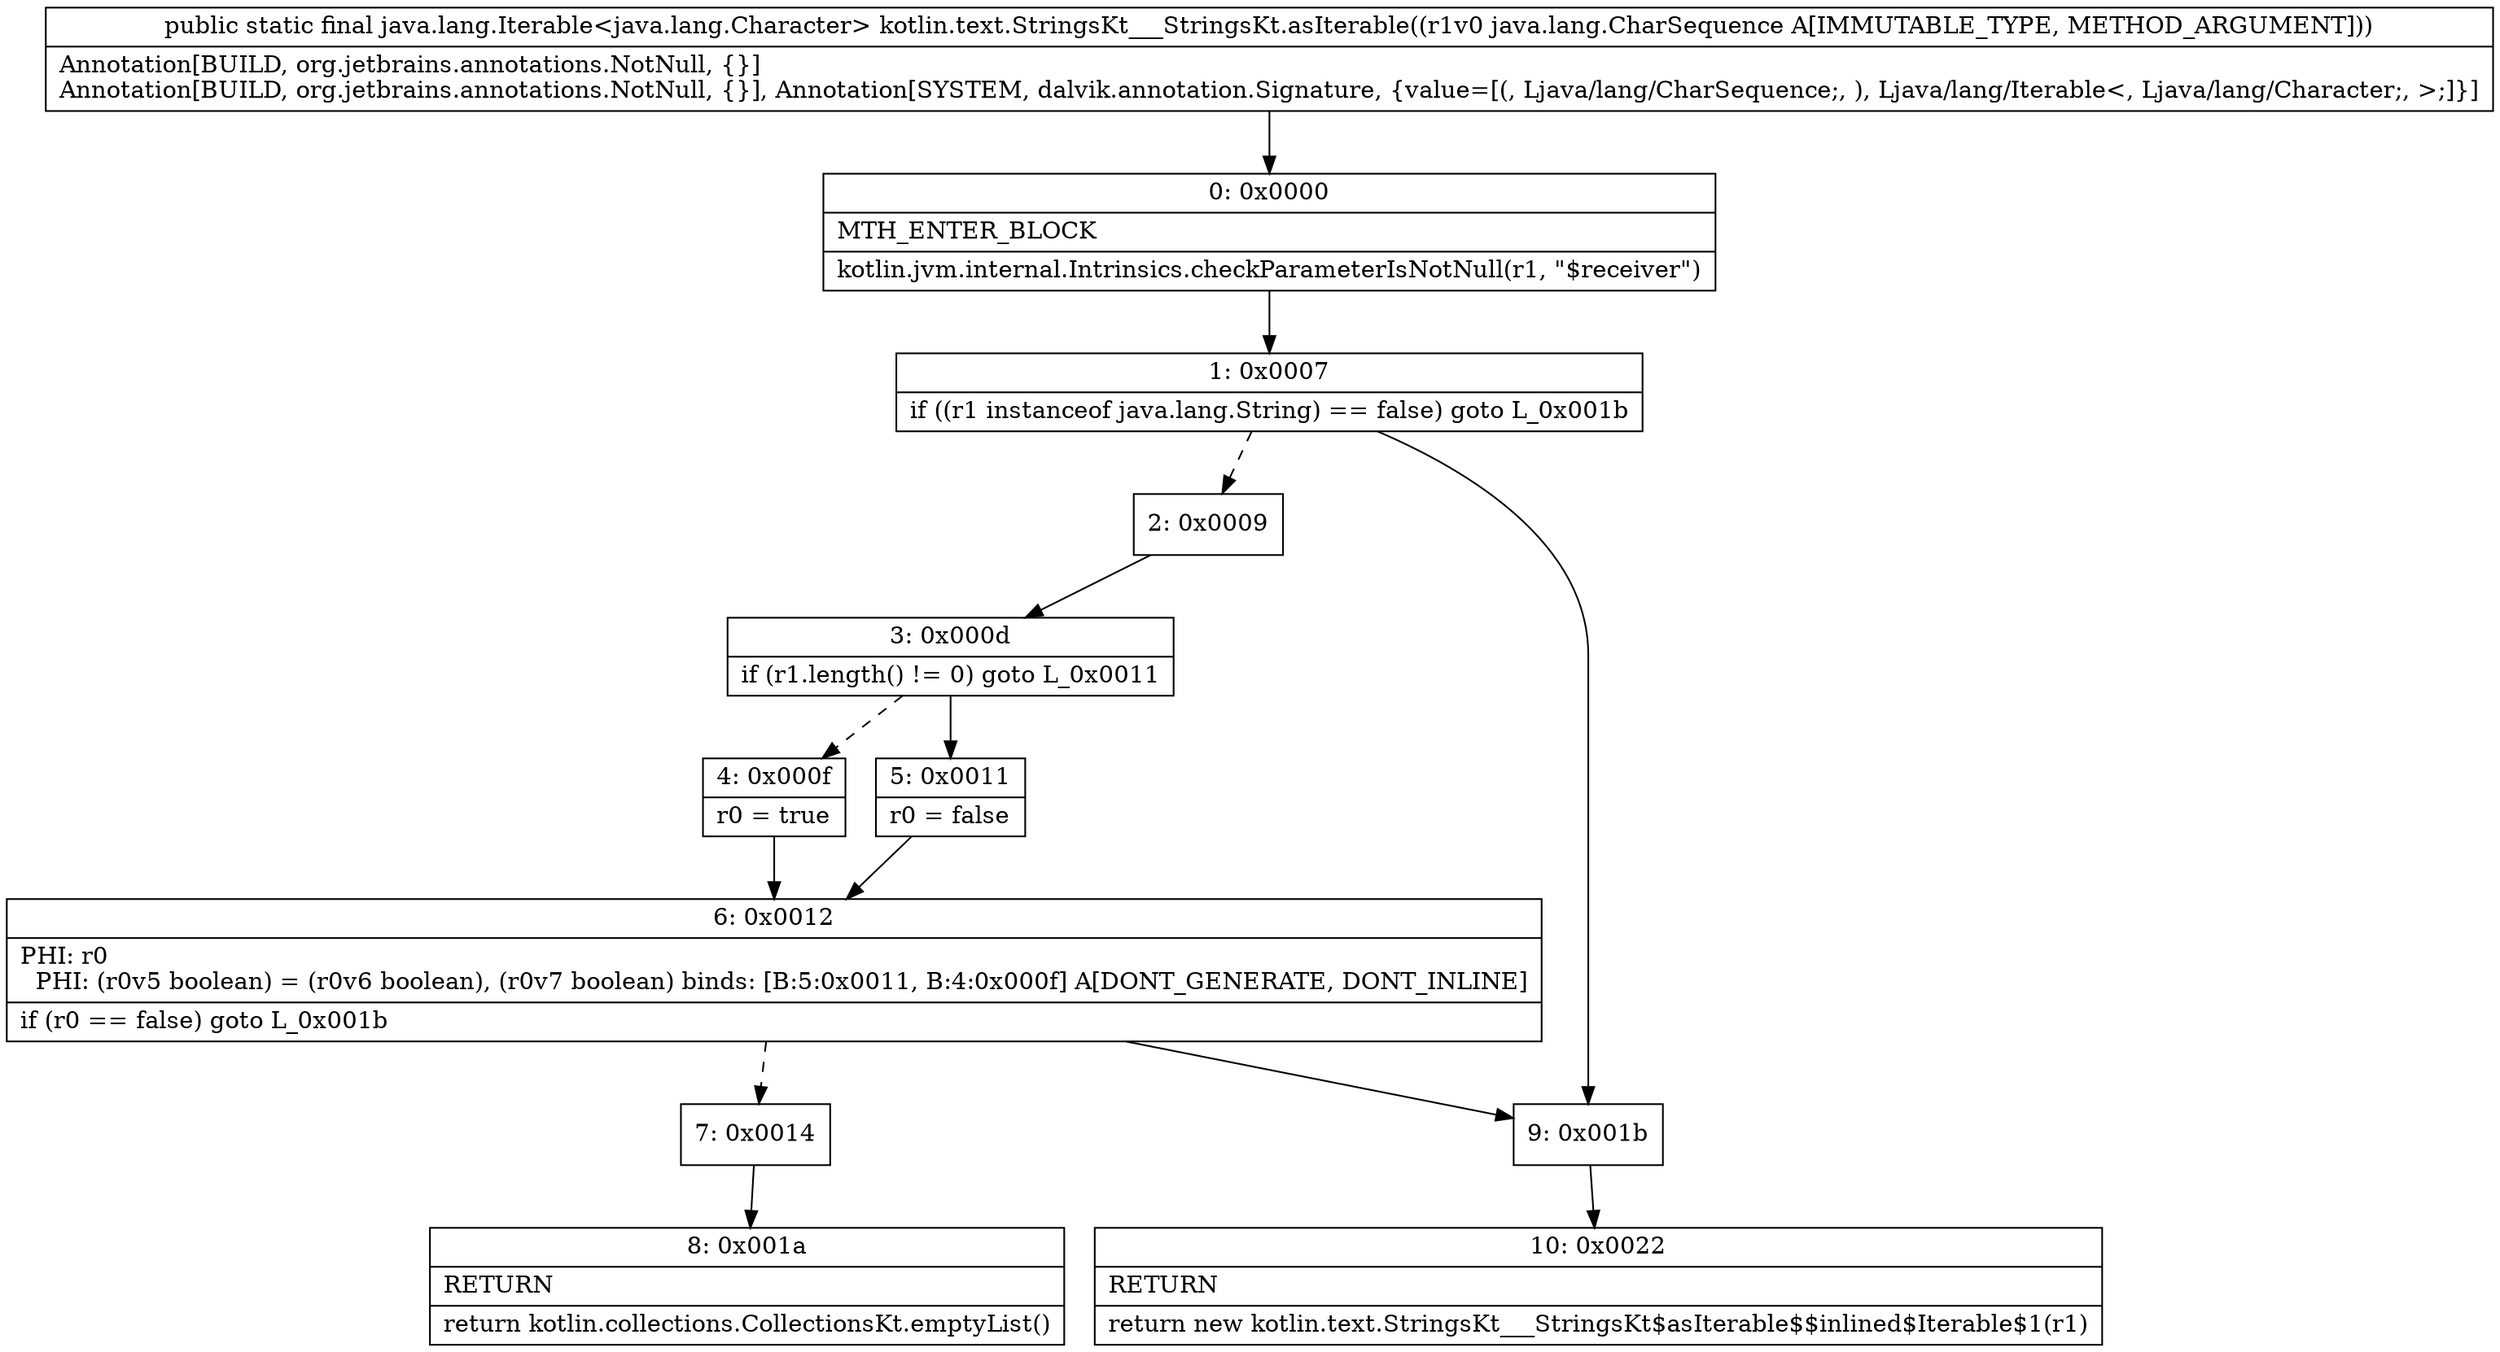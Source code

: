 digraph "CFG forkotlin.text.StringsKt___StringsKt.asIterable(Ljava\/lang\/CharSequence;)Ljava\/lang\/Iterable;" {
Node_0 [shape=record,label="{0\:\ 0x0000|MTH_ENTER_BLOCK\l|kotlin.jvm.internal.Intrinsics.checkParameterIsNotNull(r1, \"$receiver\")\l}"];
Node_1 [shape=record,label="{1\:\ 0x0007|if ((r1 instanceof java.lang.String) == false) goto L_0x001b\l}"];
Node_2 [shape=record,label="{2\:\ 0x0009}"];
Node_3 [shape=record,label="{3\:\ 0x000d|if (r1.length() != 0) goto L_0x0011\l}"];
Node_4 [shape=record,label="{4\:\ 0x000f|r0 = true\l}"];
Node_5 [shape=record,label="{5\:\ 0x0011|r0 = false\l}"];
Node_6 [shape=record,label="{6\:\ 0x0012|PHI: r0 \l  PHI: (r0v5 boolean) = (r0v6 boolean), (r0v7 boolean) binds: [B:5:0x0011, B:4:0x000f] A[DONT_GENERATE, DONT_INLINE]\l|if (r0 == false) goto L_0x001b\l}"];
Node_7 [shape=record,label="{7\:\ 0x0014}"];
Node_8 [shape=record,label="{8\:\ 0x001a|RETURN\l|return kotlin.collections.CollectionsKt.emptyList()\l}"];
Node_9 [shape=record,label="{9\:\ 0x001b}"];
Node_10 [shape=record,label="{10\:\ 0x0022|RETURN\l|return new kotlin.text.StringsKt___StringsKt$asIterable$$inlined$Iterable$1(r1)\l}"];
MethodNode[shape=record,label="{public static final java.lang.Iterable\<java.lang.Character\> kotlin.text.StringsKt___StringsKt.asIterable((r1v0 java.lang.CharSequence A[IMMUTABLE_TYPE, METHOD_ARGUMENT]))  | Annotation[BUILD, org.jetbrains.annotations.NotNull, \{\}]\lAnnotation[BUILD, org.jetbrains.annotations.NotNull, \{\}], Annotation[SYSTEM, dalvik.annotation.Signature, \{value=[(, Ljava\/lang\/CharSequence;, ), Ljava\/lang\/Iterable\<, Ljava\/lang\/Character;, \>;]\}]\l}"];
MethodNode -> Node_0;
Node_0 -> Node_1;
Node_1 -> Node_2[style=dashed];
Node_1 -> Node_9;
Node_2 -> Node_3;
Node_3 -> Node_4[style=dashed];
Node_3 -> Node_5;
Node_4 -> Node_6;
Node_5 -> Node_6;
Node_6 -> Node_7[style=dashed];
Node_6 -> Node_9;
Node_7 -> Node_8;
Node_9 -> Node_10;
}

